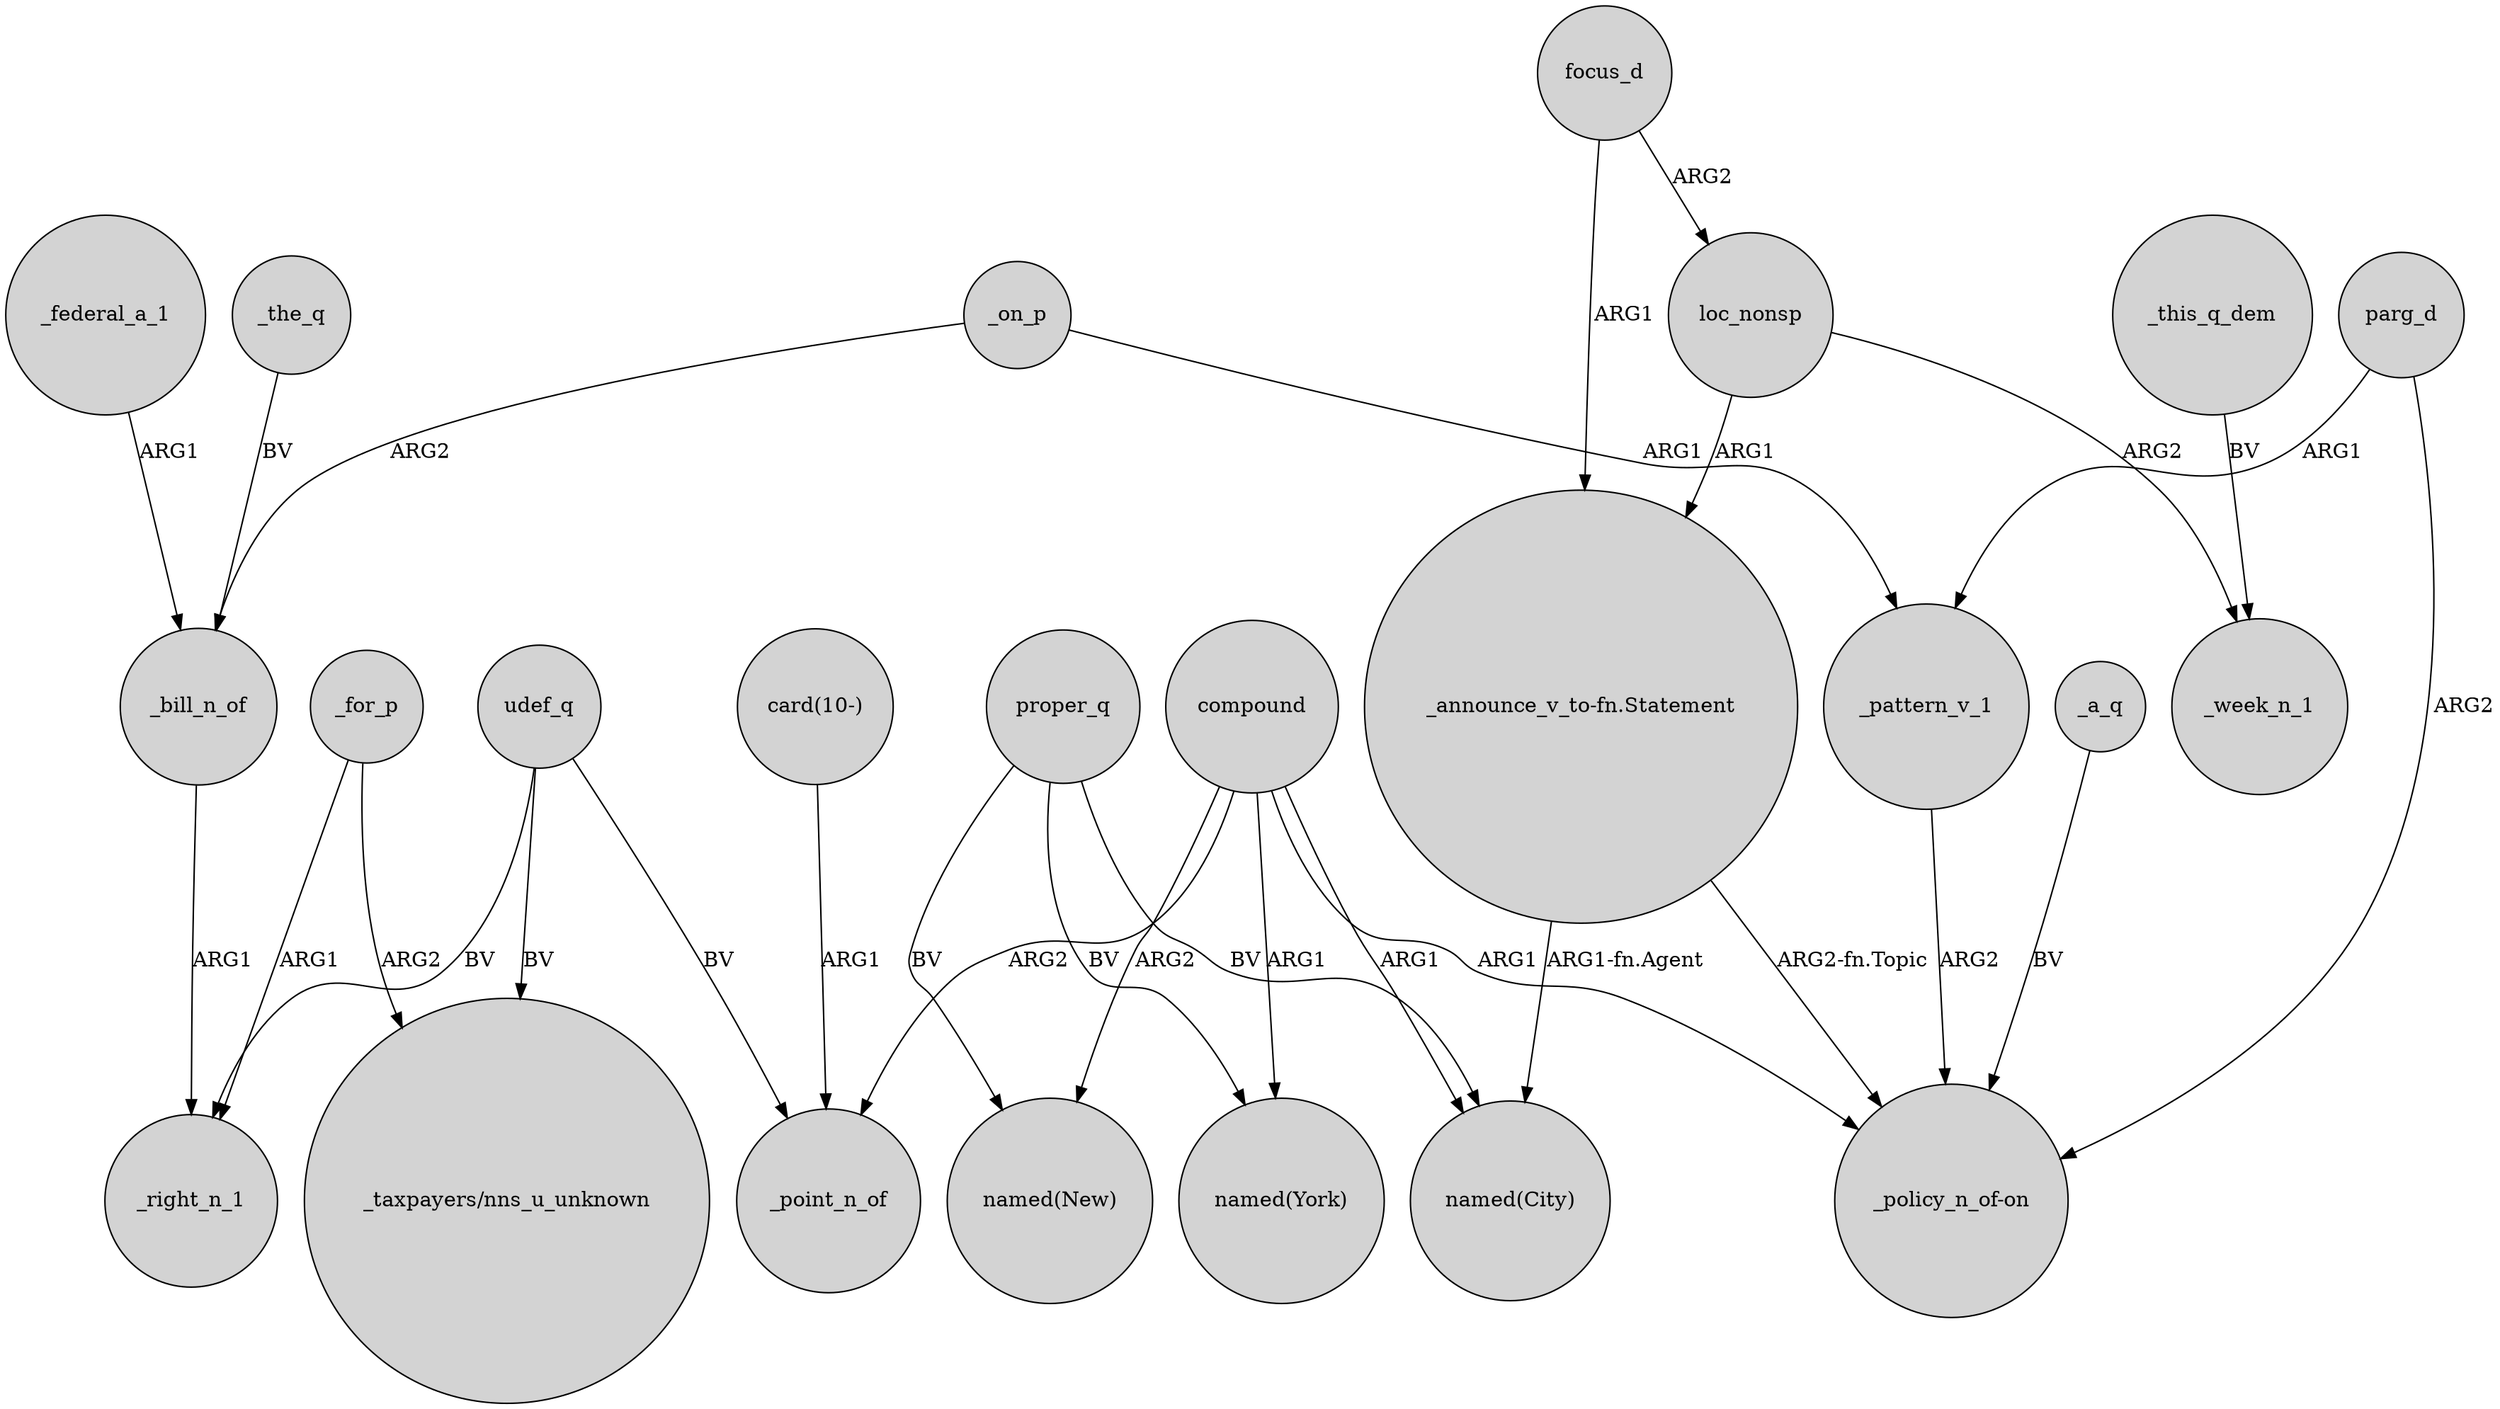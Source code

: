 digraph {
	node [shape=circle style=filled]
	_the_q -> _bill_n_of [label=BV]
	focus_d -> loc_nonsp [label=ARG2]
	compound -> "named(New)" [label=ARG2]
	_for_p -> "_taxpayers/nns_u_unknown" [label=ARG2]
	proper_q -> "named(New)" [label=BV]
	focus_d -> "_announce_v_to-fn.Statement" [label=ARG1]
	_federal_a_1 -> _bill_n_of [label=ARG1]
	"_announce_v_to-fn.Statement" -> "_policy_n_of-on" [label="ARG2-fn.Topic"]
	_a_q -> "_policy_n_of-on" [label=BV]
	loc_nonsp -> "_announce_v_to-fn.Statement" [label=ARG1]
	_this_q_dem -> _week_n_1 [label=BV]
	loc_nonsp -> _week_n_1 [label=ARG2]
	compound -> "named(York)" [label=ARG1]
	compound -> "_policy_n_of-on" [label=ARG1]
	compound -> _point_n_of [label=ARG2]
	udef_q -> _right_n_1 [label=BV]
	proper_q -> "named(City)" [label=BV]
	udef_q -> "_taxpayers/nns_u_unknown" [label=BV]
	"card(10-)" -> _point_n_of [label=ARG1]
	_on_p -> _bill_n_of [label=ARG2]
	_pattern_v_1 -> "_policy_n_of-on" [label=ARG2]
	_bill_n_of -> _right_n_1 [label=ARG1]
	parg_d -> "_policy_n_of-on" [label=ARG2]
	proper_q -> "named(York)" [label=BV]
	_on_p -> _pattern_v_1 [label=ARG1]
	_for_p -> _right_n_1 [label=ARG1]
	parg_d -> _pattern_v_1 [label=ARG1]
	compound -> "named(City)" [label=ARG1]
	udef_q -> _point_n_of [label=BV]
	"_announce_v_to-fn.Statement" -> "named(City)" [label="ARG1-fn.Agent"]
}
